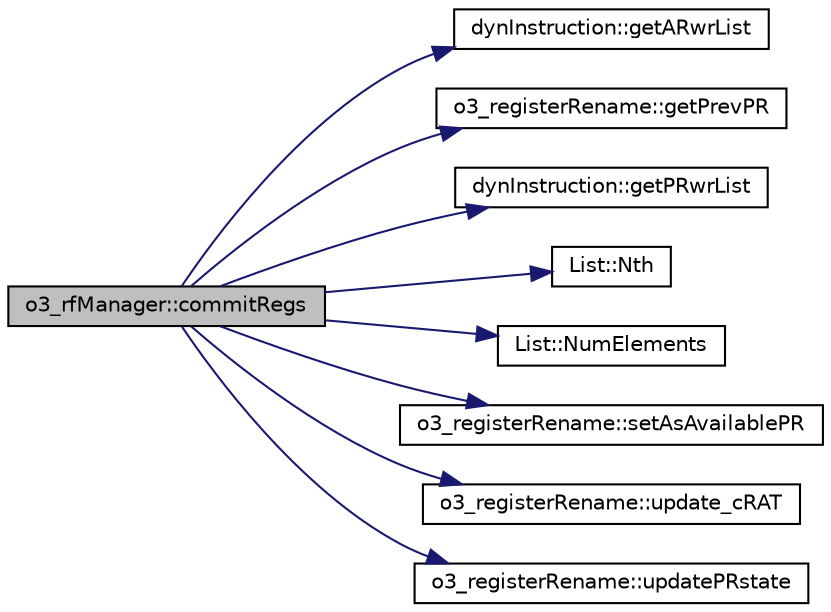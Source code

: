 digraph G
{
  edge [fontname="Helvetica",fontsize="10",labelfontname="Helvetica",labelfontsize="10"];
  node [fontname="Helvetica",fontsize="10",shape=record];
  rankdir=LR;
  Node1 [label="o3_rfManager::commitRegs",height=0.2,width=0.4,color="black", fillcolor="grey75", style="filled" fontcolor="black"];
  Node1 -> Node2 [color="midnightblue",fontsize="10",style="solid"];
  Node2 [label="dynInstruction::getARwrList",height=0.2,width=0.4,color="black", fillcolor="white", style="filled",URL="$classdynInstruction.html#aeba50fabf115b7f60ce7201df044201c"];
  Node1 -> Node3 [color="midnightblue",fontsize="10",style="solid"];
  Node3 [label="o3_registerRename::getPrevPR",height=0.2,width=0.4,color="black", fillcolor="white", style="filled",URL="$classo3__registerRename.html#ab76f162d8e2a6228404670bda2bad322"];
  Node1 -> Node4 [color="midnightblue",fontsize="10",style="solid"];
  Node4 [label="dynInstruction::getPRwrList",height=0.2,width=0.4,color="black", fillcolor="white", style="filled",URL="$classdynInstruction.html#a40d9f8a39500558a4dea5d41ce5d6442"];
  Node1 -> Node5 [color="midnightblue",fontsize="10",style="solid"];
  Node5 [label="List::Nth",height=0.2,width=0.4,color="black", fillcolor="white", style="filled",URL="$classList.html#a5eb964816de33c85e1d46658ddf8c6c4"];
  Node1 -> Node6 [color="midnightblue",fontsize="10",style="solid"];
  Node6 [label="List::NumElements",height=0.2,width=0.4,color="black", fillcolor="white", style="filled",URL="$classList.html#ac2e9d50f703b01bf643fa6ce50837c26"];
  Node1 -> Node7 [color="midnightblue",fontsize="10",style="solid"];
  Node7 [label="o3_registerRename::setAsAvailablePR",height=0.2,width=0.4,color="black", fillcolor="white", style="filled",URL="$classo3__registerRename.html#aae9d93d826236d42ba090d1d53ba62af"];
  Node1 -> Node8 [color="midnightblue",fontsize="10",style="solid"];
  Node8 [label="o3_registerRename::update_cRAT",height=0.2,width=0.4,color="black", fillcolor="white", style="filled",URL="$classo3__registerRename.html#af8f4e3c178f20fbee9a17d5781cd8f84"];
  Node1 -> Node9 [color="midnightblue",fontsize="10",style="solid"];
  Node9 [label="o3_registerRename::updatePRstate",height=0.2,width=0.4,color="black", fillcolor="white", style="filled",URL="$classo3__registerRename.html#a6e6c35b5b477597e3eafed6def8c574b"];
}

